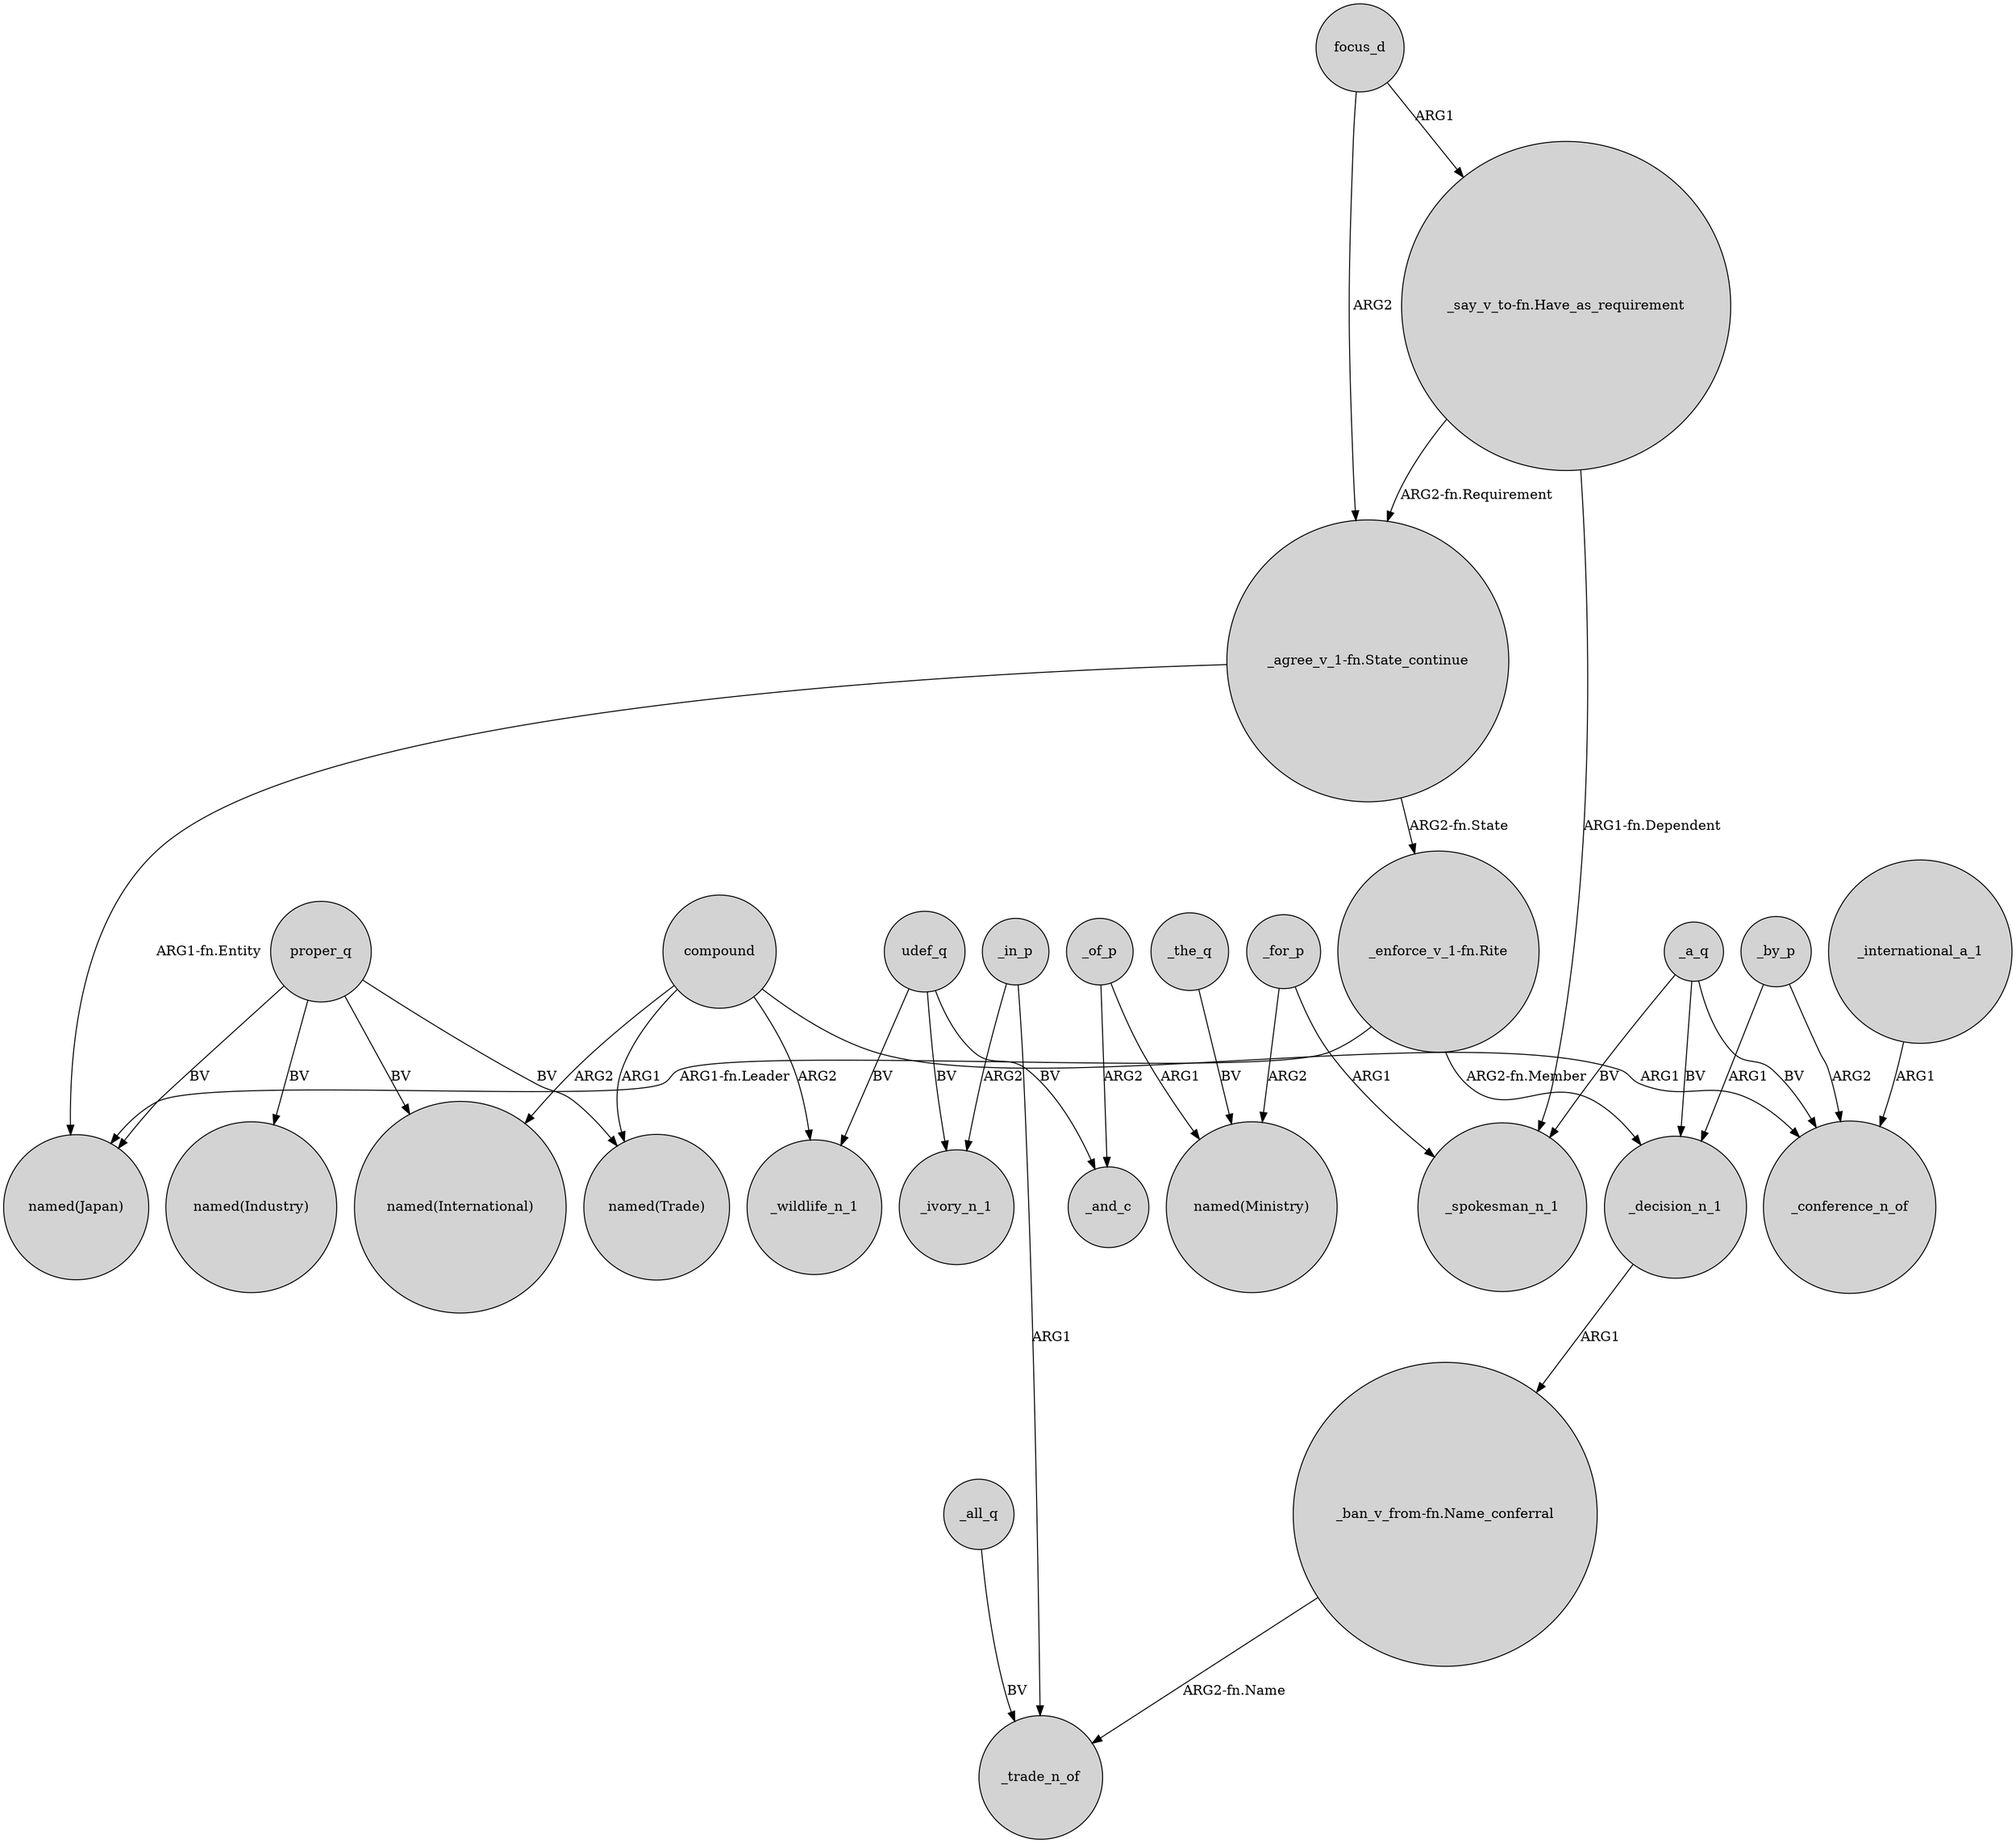 digraph {
	node [shape=circle style=filled]
	focus_d -> "_agree_v_1-fn.State_continue" [label=ARG2]
	_of_p -> _and_c [label=ARG2]
	_for_p -> "named(Ministry)" [label=ARG2]
	_all_q -> _trade_n_of [label=BV]
	compound -> _wildlife_n_1 [label=ARG2]
	udef_q -> _ivory_n_1 [label=BV]
	"_agree_v_1-fn.State_continue" -> "named(Japan)" [label="ARG1-fn.Entity"]
	"_say_v_to-fn.Have_as_requirement" -> _spokesman_n_1 [label="ARG1-fn.Dependent"]
	proper_q -> "named(Industry)" [label=BV]
	focus_d -> "_say_v_to-fn.Have_as_requirement" [label=ARG1]
	"_say_v_to-fn.Have_as_requirement" -> "_agree_v_1-fn.State_continue" [label="ARG2-fn.Requirement"]
	_in_p -> _ivory_n_1 [label=ARG2]
	_for_p -> _spokesman_n_1 [label=ARG1]
	"_enforce_v_1-fn.Rite" -> "named(Japan)" [label="ARG1-fn.Leader"]
	udef_q -> _and_c [label=BV]
	"_ban_v_from-fn.Name_conferral" -> _trade_n_of [label="ARG2-fn.Name"]
	_decision_n_1 -> "_ban_v_from-fn.Name_conferral" [label=ARG1]
	compound -> "named(Trade)" [label=ARG1]
	proper_q -> "named(Trade)" [label=BV]
	"_enforce_v_1-fn.Rite" -> _decision_n_1 [label="ARG2-fn.Member"]
	"_agree_v_1-fn.State_continue" -> "_enforce_v_1-fn.Rite" [label="ARG2-fn.State"]
	proper_q -> "named(International)" [label=BV]
	udef_q -> _wildlife_n_1 [label=BV]
	proper_q -> "named(Japan)" [label=BV]
	_the_q -> "named(Ministry)" [label=BV]
	_by_p -> _decision_n_1 [label=ARG1]
	_by_p -> _conference_n_of [label=ARG2]
	compound -> "named(International)" [label=ARG2]
	_a_q -> _conference_n_of [label=BV]
	_in_p -> _trade_n_of [label=ARG1]
	_a_q -> _decision_n_1 [label=BV]
	_a_q -> _spokesman_n_1 [label=BV]
	_international_a_1 -> _conference_n_of [label=ARG1]
	_of_p -> "named(Ministry)" [label=ARG1]
	compound -> _conference_n_of [label=ARG1]
}
